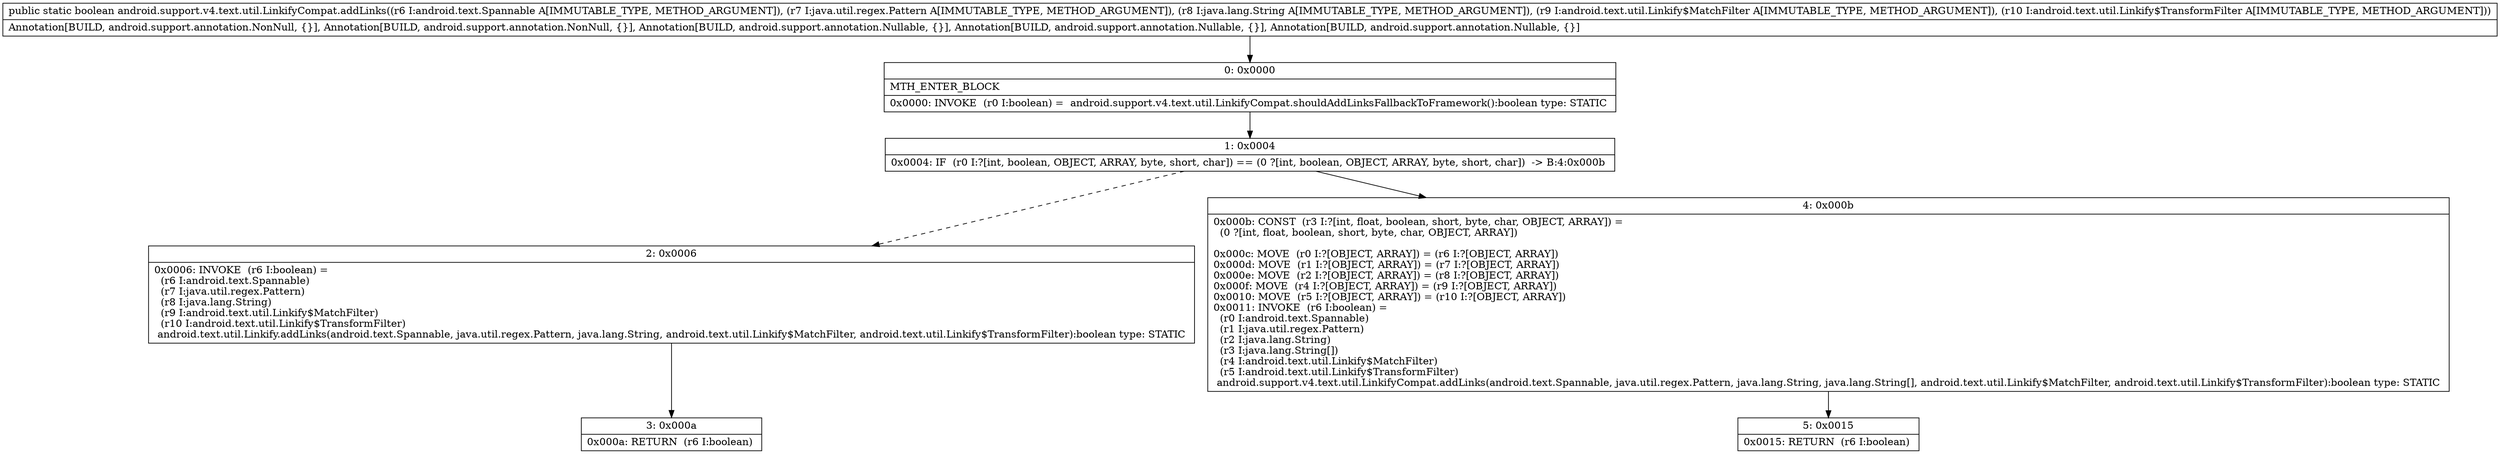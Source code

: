 digraph "CFG forandroid.support.v4.text.util.LinkifyCompat.addLinks(Landroid\/text\/Spannable;Ljava\/util\/regex\/Pattern;Ljava\/lang\/String;Landroid\/text\/util\/Linkify$MatchFilter;Landroid\/text\/util\/Linkify$TransformFilter;)Z" {
Node_0 [shape=record,label="{0\:\ 0x0000|MTH_ENTER_BLOCK\l|0x0000: INVOKE  (r0 I:boolean) =  android.support.v4.text.util.LinkifyCompat.shouldAddLinksFallbackToFramework():boolean type: STATIC \l}"];
Node_1 [shape=record,label="{1\:\ 0x0004|0x0004: IF  (r0 I:?[int, boolean, OBJECT, ARRAY, byte, short, char]) == (0 ?[int, boolean, OBJECT, ARRAY, byte, short, char])  \-\> B:4:0x000b \l}"];
Node_2 [shape=record,label="{2\:\ 0x0006|0x0006: INVOKE  (r6 I:boolean) = \l  (r6 I:android.text.Spannable)\l  (r7 I:java.util.regex.Pattern)\l  (r8 I:java.lang.String)\l  (r9 I:android.text.util.Linkify$MatchFilter)\l  (r10 I:android.text.util.Linkify$TransformFilter)\l android.text.util.Linkify.addLinks(android.text.Spannable, java.util.regex.Pattern, java.lang.String, android.text.util.Linkify$MatchFilter, android.text.util.Linkify$TransformFilter):boolean type: STATIC \l}"];
Node_3 [shape=record,label="{3\:\ 0x000a|0x000a: RETURN  (r6 I:boolean) \l}"];
Node_4 [shape=record,label="{4\:\ 0x000b|0x000b: CONST  (r3 I:?[int, float, boolean, short, byte, char, OBJECT, ARRAY]) = \l  (0 ?[int, float, boolean, short, byte, char, OBJECT, ARRAY])\l \l0x000c: MOVE  (r0 I:?[OBJECT, ARRAY]) = (r6 I:?[OBJECT, ARRAY]) \l0x000d: MOVE  (r1 I:?[OBJECT, ARRAY]) = (r7 I:?[OBJECT, ARRAY]) \l0x000e: MOVE  (r2 I:?[OBJECT, ARRAY]) = (r8 I:?[OBJECT, ARRAY]) \l0x000f: MOVE  (r4 I:?[OBJECT, ARRAY]) = (r9 I:?[OBJECT, ARRAY]) \l0x0010: MOVE  (r5 I:?[OBJECT, ARRAY]) = (r10 I:?[OBJECT, ARRAY]) \l0x0011: INVOKE  (r6 I:boolean) = \l  (r0 I:android.text.Spannable)\l  (r1 I:java.util.regex.Pattern)\l  (r2 I:java.lang.String)\l  (r3 I:java.lang.String[])\l  (r4 I:android.text.util.Linkify$MatchFilter)\l  (r5 I:android.text.util.Linkify$TransformFilter)\l android.support.v4.text.util.LinkifyCompat.addLinks(android.text.Spannable, java.util.regex.Pattern, java.lang.String, java.lang.String[], android.text.util.Linkify$MatchFilter, android.text.util.Linkify$TransformFilter):boolean type: STATIC \l}"];
Node_5 [shape=record,label="{5\:\ 0x0015|0x0015: RETURN  (r6 I:boolean) \l}"];
MethodNode[shape=record,label="{public static boolean android.support.v4.text.util.LinkifyCompat.addLinks((r6 I:android.text.Spannable A[IMMUTABLE_TYPE, METHOD_ARGUMENT]), (r7 I:java.util.regex.Pattern A[IMMUTABLE_TYPE, METHOD_ARGUMENT]), (r8 I:java.lang.String A[IMMUTABLE_TYPE, METHOD_ARGUMENT]), (r9 I:android.text.util.Linkify$MatchFilter A[IMMUTABLE_TYPE, METHOD_ARGUMENT]), (r10 I:android.text.util.Linkify$TransformFilter A[IMMUTABLE_TYPE, METHOD_ARGUMENT]))  | Annotation[BUILD, android.support.annotation.NonNull, \{\}], Annotation[BUILD, android.support.annotation.NonNull, \{\}], Annotation[BUILD, android.support.annotation.Nullable, \{\}], Annotation[BUILD, android.support.annotation.Nullable, \{\}], Annotation[BUILD, android.support.annotation.Nullable, \{\}]\l}"];
MethodNode -> Node_0;
Node_0 -> Node_1;
Node_1 -> Node_2[style=dashed];
Node_1 -> Node_4;
Node_2 -> Node_3;
Node_4 -> Node_5;
}

